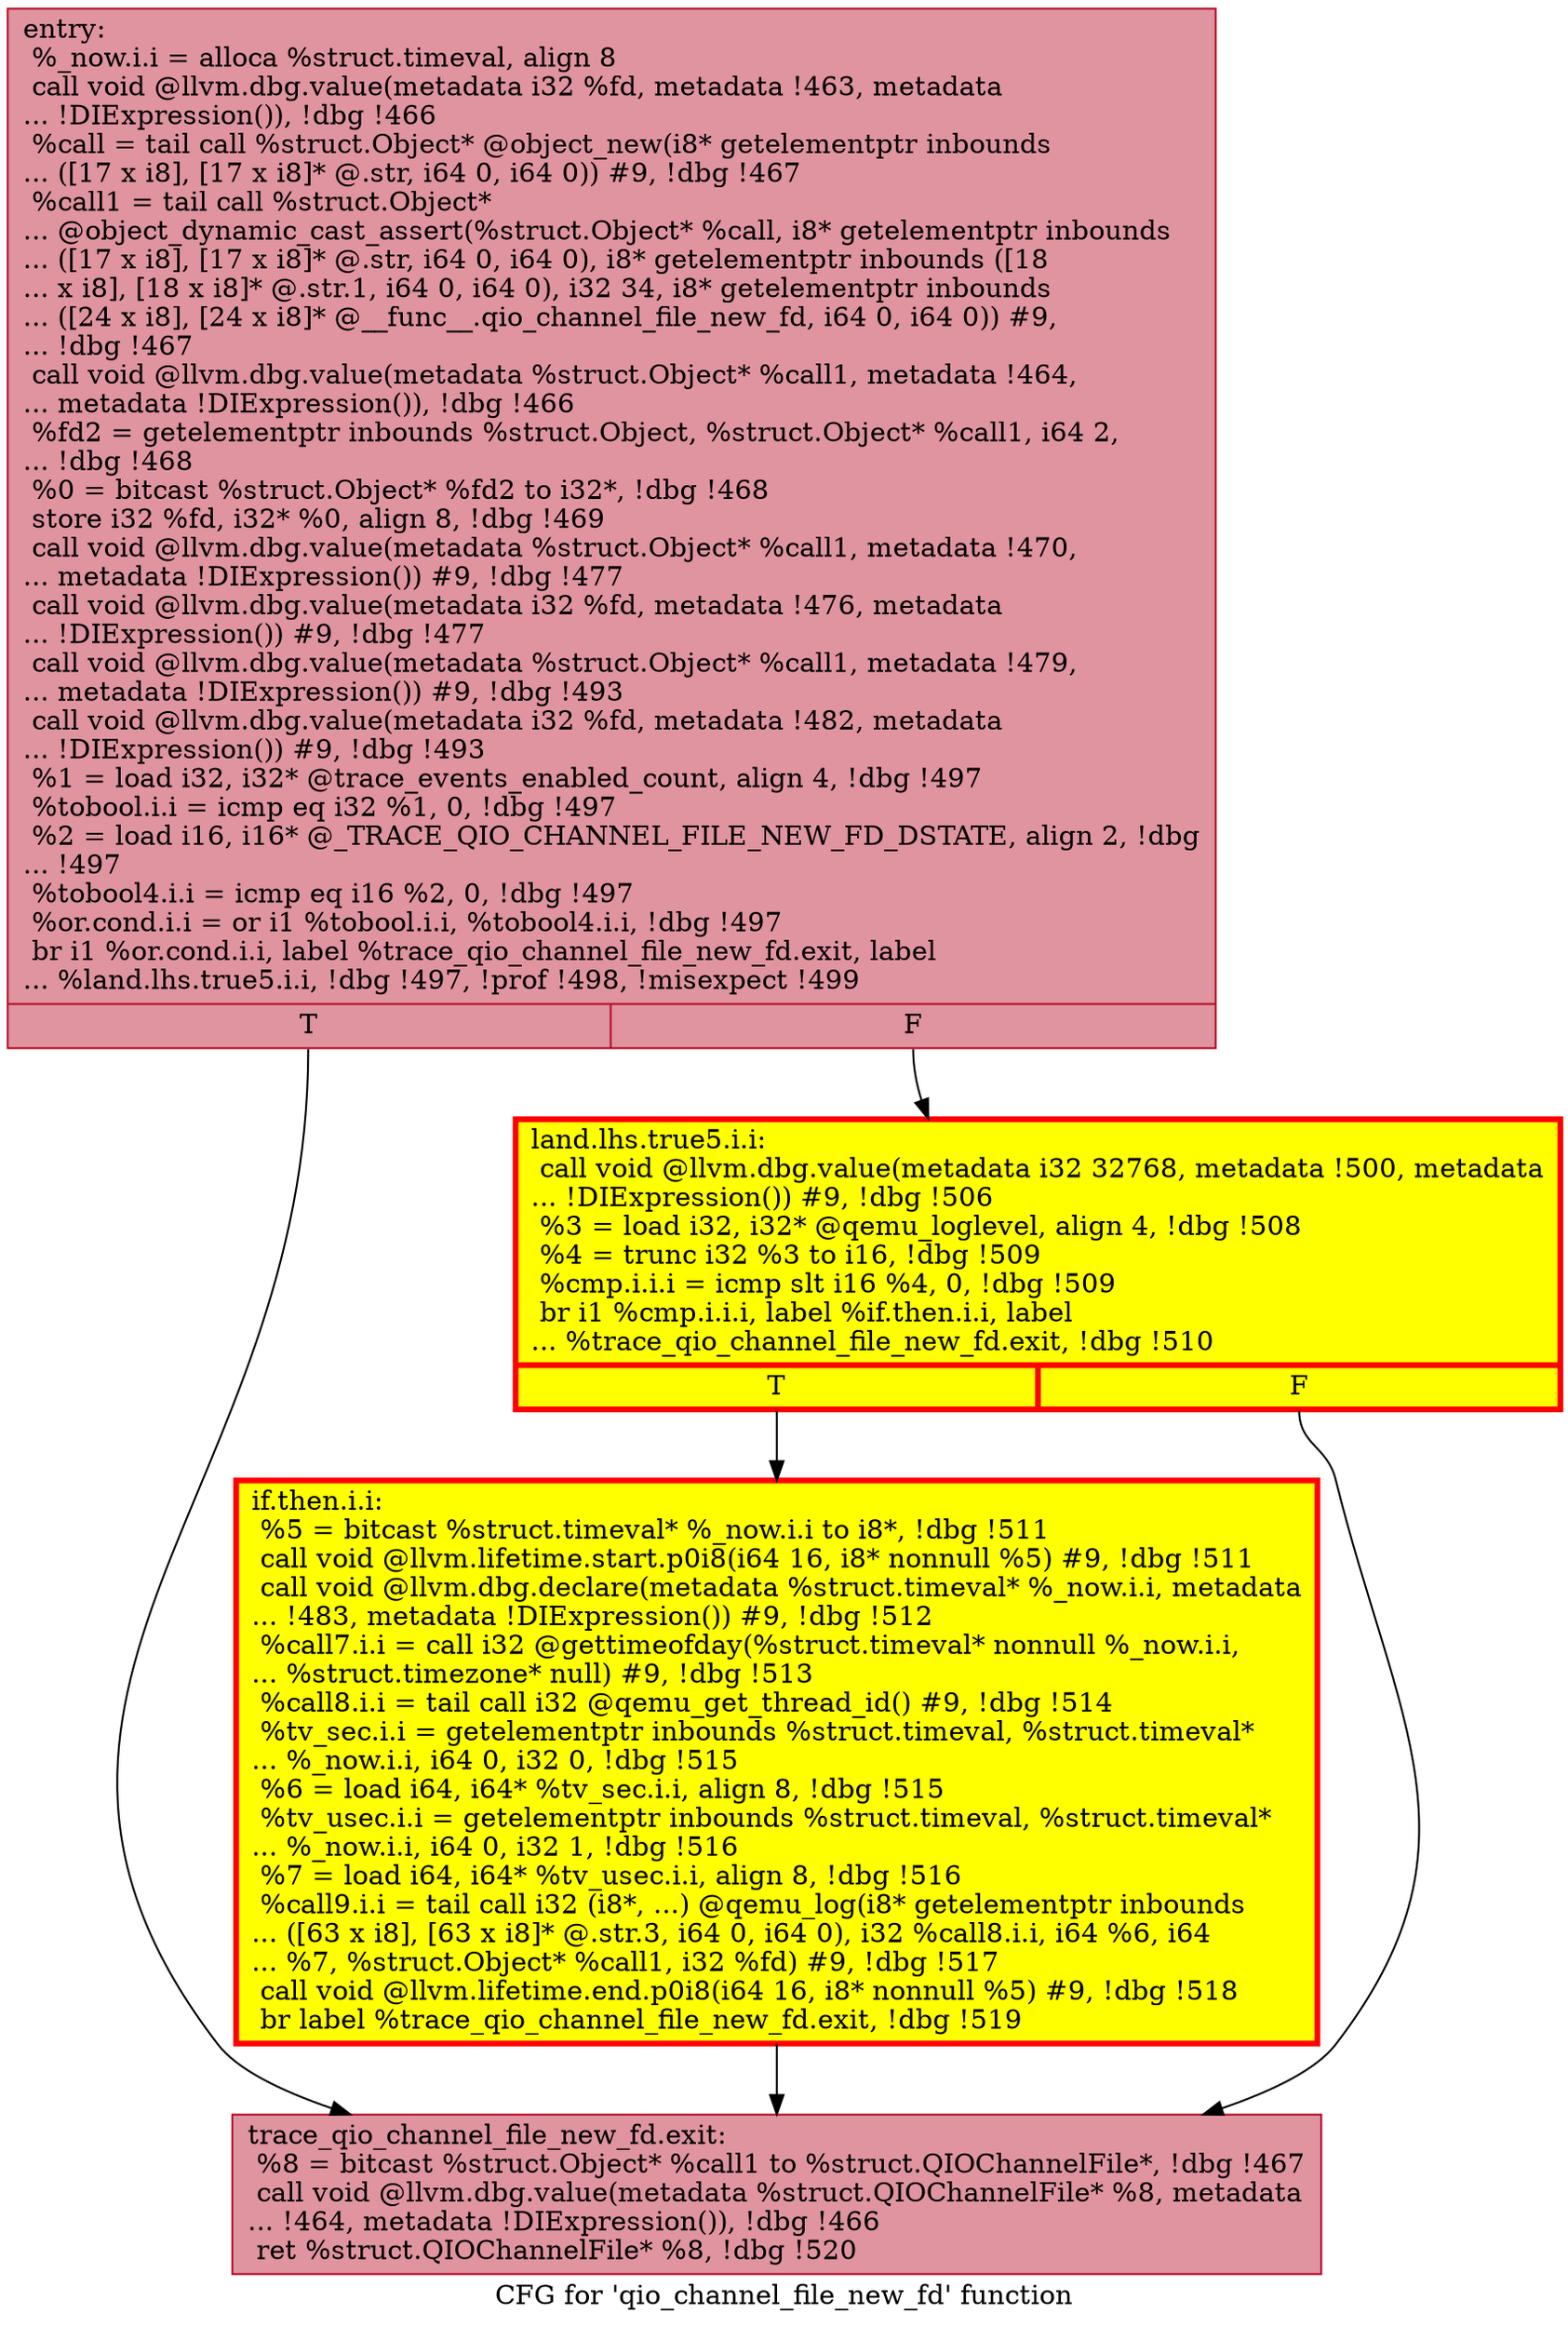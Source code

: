 digraph "CFG for 'qio_channel_file_new_fd' function" {
	label="CFG for 'qio_channel_file_new_fd' function";

	Node0x55b85734e3f0 [shape=record,color="#b70d28ff", style=filled, fillcolor="#b70d2870",label="{entry:\l  %_now.i.i = alloca %struct.timeval, align 8\l  call void @llvm.dbg.value(metadata i32 %fd, metadata !463, metadata\l... !DIExpression()), !dbg !466\l  %call = tail call %struct.Object* @object_new(i8* getelementptr inbounds\l... ([17 x i8], [17 x i8]* @.str, i64 0, i64 0)) #9, !dbg !467\l  %call1 = tail call %struct.Object*\l... @object_dynamic_cast_assert(%struct.Object* %call, i8* getelementptr inbounds\l... ([17 x i8], [17 x i8]* @.str, i64 0, i64 0), i8* getelementptr inbounds ([18\l... x i8], [18 x i8]* @.str.1, i64 0, i64 0), i32 34, i8* getelementptr inbounds\l... ([24 x i8], [24 x i8]* @__func__.qio_channel_file_new_fd, i64 0, i64 0)) #9,\l... !dbg !467\l  call void @llvm.dbg.value(metadata %struct.Object* %call1, metadata !464,\l... metadata !DIExpression()), !dbg !466\l  %fd2 = getelementptr inbounds %struct.Object, %struct.Object* %call1, i64 2,\l... !dbg !468\l  %0 = bitcast %struct.Object* %fd2 to i32*, !dbg !468\l  store i32 %fd, i32* %0, align 8, !dbg !469\l  call void @llvm.dbg.value(metadata %struct.Object* %call1, metadata !470,\l... metadata !DIExpression()) #9, !dbg !477\l  call void @llvm.dbg.value(metadata i32 %fd, metadata !476, metadata\l... !DIExpression()) #9, !dbg !477\l  call void @llvm.dbg.value(metadata %struct.Object* %call1, metadata !479,\l... metadata !DIExpression()) #9, !dbg !493\l  call void @llvm.dbg.value(metadata i32 %fd, metadata !482, metadata\l... !DIExpression()) #9, !dbg !493\l  %1 = load i32, i32* @trace_events_enabled_count, align 4, !dbg !497\l  %tobool.i.i = icmp eq i32 %1, 0, !dbg !497\l  %2 = load i16, i16* @_TRACE_QIO_CHANNEL_FILE_NEW_FD_DSTATE, align 2, !dbg\l... !497\l  %tobool4.i.i = icmp eq i16 %2, 0, !dbg !497\l  %or.cond.i.i = or i1 %tobool.i.i, %tobool4.i.i, !dbg !497\l  br i1 %or.cond.i.i, label %trace_qio_channel_file_new_fd.exit, label\l... %land.lhs.true5.i.i, !dbg !497, !prof !498, !misexpect !499\l|{<s0>T|<s1>F}}"];
	Node0x55b85734e3f0:s0 -> Node0x55b857649720;
	Node0x55b85734e3f0:s1 -> Node0x55b857641ea0;
	Node0x55b857641ea0 [shape=record,penwidth=3.0, style="filled", color="red", fillcolor="yellow",label="{land.lhs.true5.i.i:                               \l  call void @llvm.dbg.value(metadata i32 32768, metadata !500, metadata\l... !DIExpression()) #9, !dbg !506\l  %3 = load i32, i32* @qemu_loglevel, align 4, !dbg !508\l  %4 = trunc i32 %3 to i16, !dbg !509\l  %cmp.i.i.i = icmp slt i16 %4, 0, !dbg !509\l  br i1 %cmp.i.i.i, label %if.then.i.i, label\l... %trace_qio_channel_file_new_fd.exit, !dbg !510\l|{<s0>T|<s1>F}}"];
	Node0x55b857641ea0:s0 -> Node0x55b85766bfe0;
	Node0x55b857641ea0:s1 -> Node0x55b857649720;
	Node0x55b85766bfe0 [shape=record,penwidth=3.0, style="filled", color="red", fillcolor="yellow",label="{if.then.i.i:                                      \l  %5 = bitcast %struct.timeval* %_now.i.i to i8*, !dbg !511\l  call void @llvm.lifetime.start.p0i8(i64 16, i8* nonnull %5) #9, !dbg !511\l  call void @llvm.dbg.declare(metadata %struct.timeval* %_now.i.i, metadata\l... !483, metadata !DIExpression()) #9, !dbg !512\l  %call7.i.i = call i32 @gettimeofday(%struct.timeval* nonnull %_now.i.i,\l... %struct.timezone* null) #9, !dbg !513\l  %call8.i.i = tail call i32 @qemu_get_thread_id() #9, !dbg !514\l  %tv_sec.i.i = getelementptr inbounds %struct.timeval, %struct.timeval*\l... %_now.i.i, i64 0, i32 0, !dbg !515\l  %6 = load i64, i64* %tv_sec.i.i, align 8, !dbg !515\l  %tv_usec.i.i = getelementptr inbounds %struct.timeval, %struct.timeval*\l... %_now.i.i, i64 0, i32 1, !dbg !516\l  %7 = load i64, i64* %tv_usec.i.i, align 8, !dbg !516\l  %call9.i.i = tail call i32 (i8*, ...) @qemu_log(i8* getelementptr inbounds\l... ([63 x i8], [63 x i8]* @.str.3, i64 0, i64 0), i32 %call8.i.i, i64 %6, i64\l... %7, %struct.Object* %call1, i32 %fd) #9, !dbg !517\l  call void @llvm.lifetime.end.p0i8(i64 16, i8* nonnull %5) #9, !dbg !518\l  br label %trace_qio_channel_file_new_fd.exit, !dbg !519\l}"];
	Node0x55b85766bfe0 -> Node0x55b857649720;
	Node0x55b857649720 [shape=record,color="#b70d28ff", style=filled, fillcolor="#b70d2870",label="{trace_qio_channel_file_new_fd.exit:               \l  %8 = bitcast %struct.Object* %call1 to %struct.QIOChannelFile*, !dbg !467\l  call void @llvm.dbg.value(metadata %struct.QIOChannelFile* %8, metadata\l... !464, metadata !DIExpression()), !dbg !466\l  ret %struct.QIOChannelFile* %8, !dbg !520\l}"];
}

